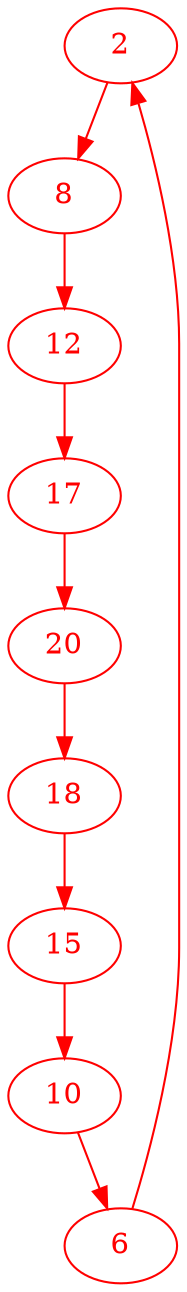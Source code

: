 digraph g{
node [color = red, fontcolor=red]; 2 6 8 10 12 15 17 18 20 ;
2 -> 8 [color=red] ;
6 -> 2 [color=red] ;
8 -> 12 [color=red] ;
10 -> 6 [color=red] ;
12 -> 17 [color=red] ;
15 -> 10 [color=red] ;
17 -> 20 [color=red] ;
18 -> 15 [color=red] ;
20 -> 18 [color=red] ;
}